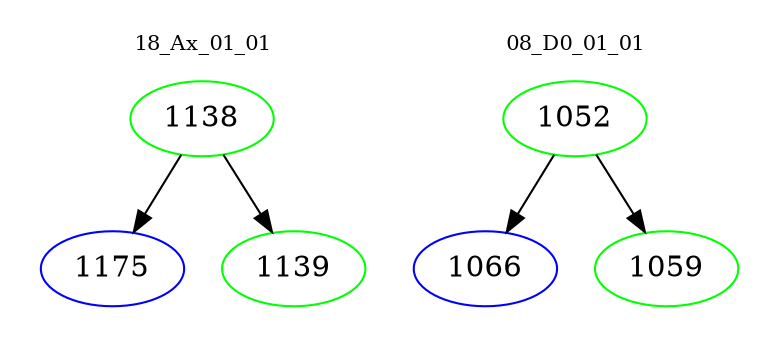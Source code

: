 digraph{
subgraph cluster_0 {
color = white
label = "18_Ax_01_01";
fontsize=10;
T0_1138 [label="1138", color="green"]
T0_1138 -> T0_1175 [color="black"]
T0_1175 [label="1175", color="blue"]
T0_1138 -> T0_1139 [color="black"]
T0_1139 [label="1139", color="green"]
}
subgraph cluster_1 {
color = white
label = "08_D0_01_01";
fontsize=10;
T1_1052 [label="1052", color="green"]
T1_1052 -> T1_1066 [color="black"]
T1_1066 [label="1066", color="blue"]
T1_1052 -> T1_1059 [color="black"]
T1_1059 [label="1059", color="green"]
}
}

